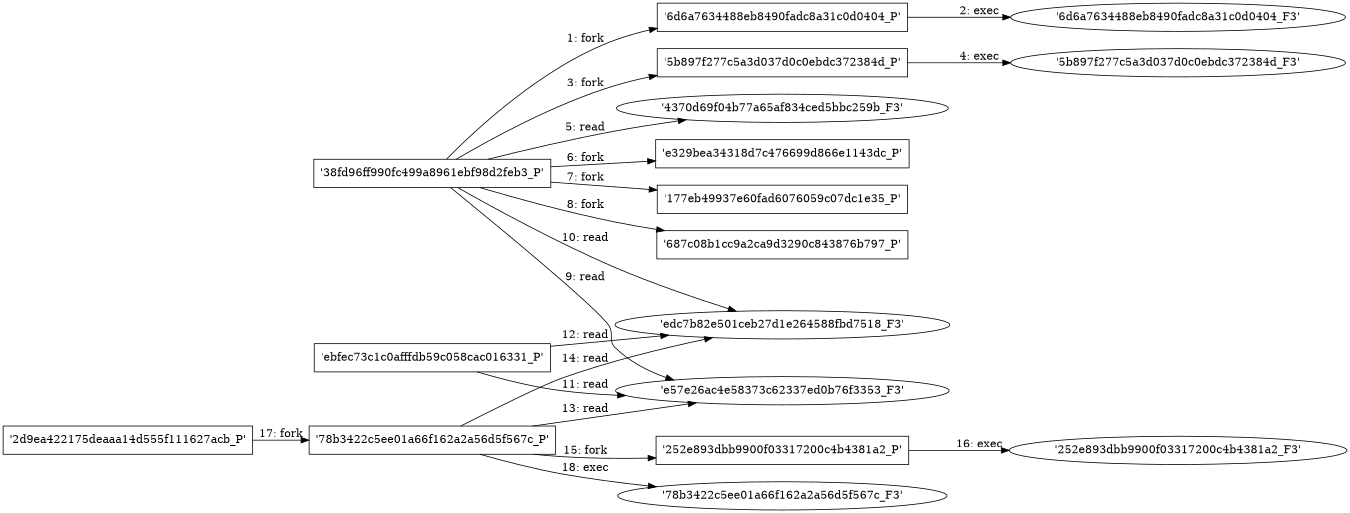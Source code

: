 digraph "D:\Learning\Paper\apt\基于CTI的攻击预警\Dataset\攻击图\ASGfromALLCTI\Cisco Talos finds 10 vulnerabilities in Azure Sphere’s Linux kernel, Security Monitor and Pluton.dot" {
rankdir="LR"
size="9"
fixedsize="false"
splines="true"
nodesep=0.3
ranksep=0
fontsize=10
overlap="scalexy"
engine= "neato"
	"'38fd96ff990fc499a8961ebf98d2feb3_P'" [node_type=Process shape=box]
	"'6d6a7634488eb8490fadc8a31c0d0404_P'" [node_type=Process shape=box]
	"'38fd96ff990fc499a8961ebf98d2feb3_P'" -> "'6d6a7634488eb8490fadc8a31c0d0404_P'" [label="1: fork"]
	"'6d6a7634488eb8490fadc8a31c0d0404_P'" [node_type=Process shape=box]
	"'6d6a7634488eb8490fadc8a31c0d0404_F3'" [node_type=File shape=ellipse]
	"'6d6a7634488eb8490fadc8a31c0d0404_P'" -> "'6d6a7634488eb8490fadc8a31c0d0404_F3'" [label="2: exec"]
	"'38fd96ff990fc499a8961ebf98d2feb3_P'" [node_type=Process shape=box]
	"'5b897f277c5a3d037d0c0ebdc372384d_P'" [node_type=Process shape=box]
	"'38fd96ff990fc499a8961ebf98d2feb3_P'" -> "'5b897f277c5a3d037d0c0ebdc372384d_P'" [label="3: fork"]
	"'5b897f277c5a3d037d0c0ebdc372384d_P'" [node_type=Process shape=box]
	"'5b897f277c5a3d037d0c0ebdc372384d_F3'" [node_type=File shape=ellipse]
	"'5b897f277c5a3d037d0c0ebdc372384d_P'" -> "'5b897f277c5a3d037d0c0ebdc372384d_F3'" [label="4: exec"]
	"'4370d69f04b77a65af834ced5bbc259b_F3'" [node_type=file shape=ellipse]
	"'38fd96ff990fc499a8961ebf98d2feb3_P'" [node_type=Process shape=box]
	"'38fd96ff990fc499a8961ebf98d2feb3_P'" -> "'4370d69f04b77a65af834ced5bbc259b_F3'" [label="5: read"]
	"'38fd96ff990fc499a8961ebf98d2feb3_P'" [node_type=Process shape=box]
	"'e329bea34318d7c476699d866e1143dc_P'" [node_type=Process shape=box]
	"'38fd96ff990fc499a8961ebf98d2feb3_P'" -> "'e329bea34318d7c476699d866e1143dc_P'" [label="6: fork"]
	"'38fd96ff990fc499a8961ebf98d2feb3_P'" [node_type=Process shape=box]
	"'177eb49937e60fad6076059c07dc1e35_P'" [node_type=Process shape=box]
	"'38fd96ff990fc499a8961ebf98d2feb3_P'" -> "'177eb49937e60fad6076059c07dc1e35_P'" [label="7: fork"]
	"'38fd96ff990fc499a8961ebf98d2feb3_P'" [node_type=Process shape=box]
	"'687c08b1cc9a2ca9d3290c843876b797_P'" [node_type=Process shape=box]
	"'38fd96ff990fc499a8961ebf98d2feb3_P'" -> "'687c08b1cc9a2ca9d3290c843876b797_P'" [label="8: fork"]
	"'e57e26ac4e58373c62337ed0b76f3353_F3'" [node_type=file shape=ellipse]
	"'38fd96ff990fc499a8961ebf98d2feb3_P'" [node_type=Process shape=box]
	"'38fd96ff990fc499a8961ebf98d2feb3_P'" -> "'e57e26ac4e58373c62337ed0b76f3353_F3'" [label="9: read"]
	"'edc7b82e501ceb27d1e264588fbd7518_F3'" [node_type=file shape=ellipse]
	"'38fd96ff990fc499a8961ebf98d2feb3_P'" [node_type=Process shape=box]
	"'38fd96ff990fc499a8961ebf98d2feb3_P'" -> "'edc7b82e501ceb27d1e264588fbd7518_F3'" [label="10: read"]
	"'e57e26ac4e58373c62337ed0b76f3353_F3'" [node_type=file shape=ellipse]
	"'ebfec73c1c0afffdb59c058cac016331_P'" [node_type=Process shape=box]
	"'ebfec73c1c0afffdb59c058cac016331_P'" -> "'e57e26ac4e58373c62337ed0b76f3353_F3'" [label="11: read"]
	"'edc7b82e501ceb27d1e264588fbd7518_F3'" [node_type=file shape=ellipse]
	"'ebfec73c1c0afffdb59c058cac016331_P'" [node_type=Process shape=box]
	"'ebfec73c1c0afffdb59c058cac016331_P'" -> "'edc7b82e501ceb27d1e264588fbd7518_F3'" [label="12: read"]
	"'e57e26ac4e58373c62337ed0b76f3353_F3'" [node_type=file shape=ellipse]
	"'78b3422c5ee01a66f162a2a56d5f567c_P'" [node_type=Process shape=box]
	"'78b3422c5ee01a66f162a2a56d5f567c_P'" -> "'e57e26ac4e58373c62337ed0b76f3353_F3'" [label="13: read"]
	"'edc7b82e501ceb27d1e264588fbd7518_F3'" [node_type=file shape=ellipse]
	"'78b3422c5ee01a66f162a2a56d5f567c_P'" [node_type=Process shape=box]
	"'78b3422c5ee01a66f162a2a56d5f567c_P'" -> "'edc7b82e501ceb27d1e264588fbd7518_F3'" [label="14: read"]
	"'78b3422c5ee01a66f162a2a56d5f567c_P'" [node_type=Process shape=box]
	"'252e893dbb9900f03317200c4b4381a2_P'" [node_type=Process shape=box]
	"'78b3422c5ee01a66f162a2a56d5f567c_P'" -> "'252e893dbb9900f03317200c4b4381a2_P'" [label="15: fork"]
	"'252e893dbb9900f03317200c4b4381a2_P'" [node_type=Process shape=box]
	"'252e893dbb9900f03317200c4b4381a2_F3'" [node_type=File shape=ellipse]
	"'252e893dbb9900f03317200c4b4381a2_P'" -> "'252e893dbb9900f03317200c4b4381a2_F3'" [label="16: exec"]
	"'2d9ea422175deaaa14d555f111627acb_P'" [node_type=Process shape=box]
	"'78b3422c5ee01a66f162a2a56d5f567c_P'" [node_type=Process shape=box]
	"'2d9ea422175deaaa14d555f111627acb_P'" -> "'78b3422c5ee01a66f162a2a56d5f567c_P'" [label="17: fork"]
	"'78b3422c5ee01a66f162a2a56d5f567c_P'" [node_type=Process shape=box]
	"'78b3422c5ee01a66f162a2a56d5f567c_F3'" [node_type=File shape=ellipse]
	"'78b3422c5ee01a66f162a2a56d5f567c_P'" -> "'78b3422c5ee01a66f162a2a56d5f567c_F3'" [label="18: exec"]
}
